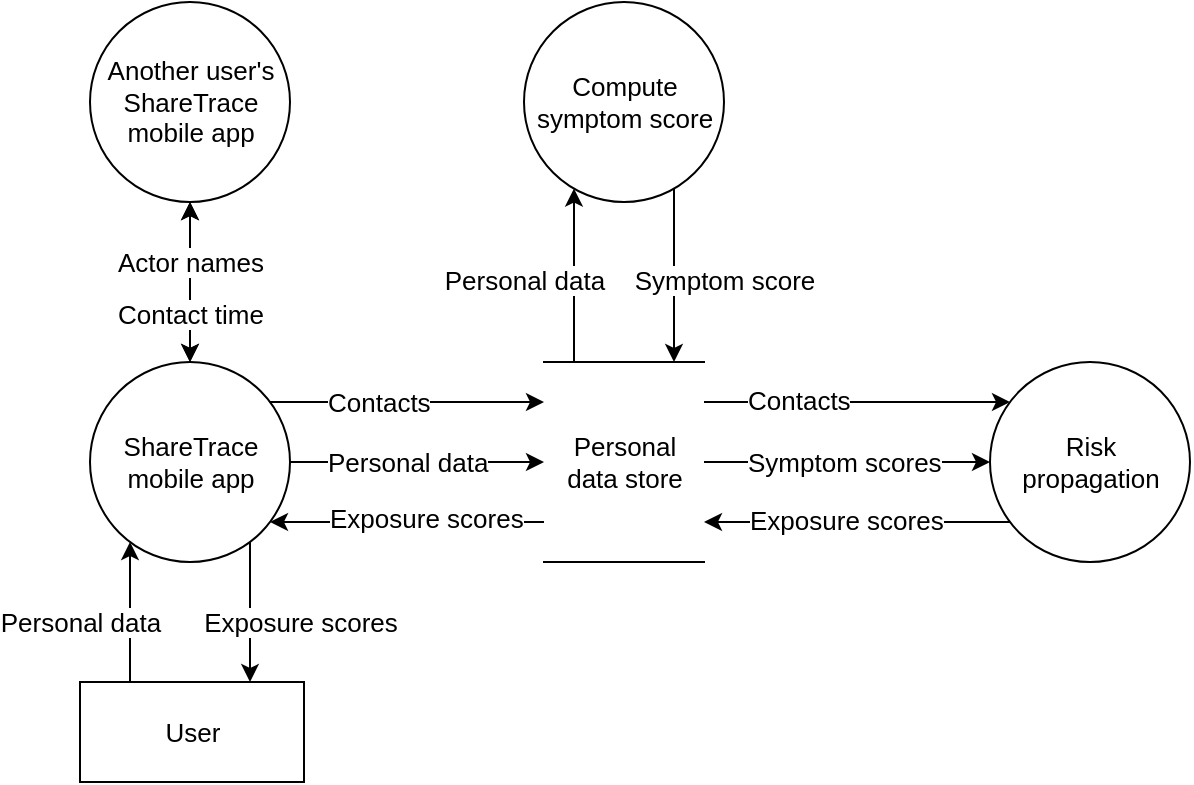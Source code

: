 <mxfile version="20.7.4" type="device"><diagram id="PH1CRiKUZ5LbQf-UvEpg" name="Page-1"><mxGraphModel dx="1195" dy="635" grid="1" gridSize="10" guides="1" tooltips="1" connect="1" arrows="1" fold="1" page="1" pageScale="1" pageWidth="850" pageHeight="1100" math="1" shadow="0"><root><mxCell id="0"/><mxCell id="1" parent="0"/><mxCell id="iPlT1yafazcn-hNW2Woq-14" style="edgeStyle=orthogonalEdgeStyle;rounded=0;orthogonalLoop=1;jettySize=auto;html=1;fontSize=13;" parent="1" source="iPlT1yafazcn-hNW2Woq-3" target="iPlT1yafazcn-hNW2Woq-7" edge="1"><mxGeometry relative="1" as="geometry"><Array as="points"><mxPoint x="445" y="290"/><mxPoint x="445" y="290"/></Array></mxGeometry></mxCell><mxCell id="iPlT1yafazcn-hNW2Woq-22" value="Symptom score" style="edgeLabel;html=1;align=center;verticalAlign=middle;resizable=0;points=[];fontSize=13;" parent="iPlT1yafazcn-hNW2Woq-14" vertex="1" connectable="0"><mxGeometry relative="1" as="geometry"><mxPoint x="25" y="2" as="offset"/></mxGeometry></mxCell><mxCell id="iPlT1yafazcn-hNW2Woq-3" value="Compute&lt;br style=&quot;font-size: 13px;&quot;&gt;symptom score" style="shape=ellipse;html=1;dashed=0;whitespace=wrap;perimeter=ellipsePerimeter;fontSize=13;" parent="1" vertex="1"><mxGeometry x="370" y="150" width="100" height="100" as="geometry"/></mxCell><mxCell id="iPlT1yafazcn-hNW2Woq-41" style="edgeStyle=orthogonalEdgeStyle;rounded=0;orthogonalLoop=1;jettySize=auto;html=1;fontSize=13;" parent="1" source="iPlT1yafazcn-hNW2Woq-4" target="iPlT1yafazcn-hNW2Woq-10" edge="1"><mxGeometry relative="1" as="geometry"><Array as="points"><mxPoint x="173" y="460"/><mxPoint x="173" y="460"/></Array></mxGeometry></mxCell><mxCell id="iPlT1yafazcn-hNW2Woq-42" value="Personal data" style="edgeLabel;html=1;align=center;verticalAlign=middle;resizable=0;points=[];fontSize=13;" parent="iPlT1yafazcn-hNW2Woq-41" vertex="1" connectable="0"><mxGeometry relative="1" as="geometry"><mxPoint x="-25" y="5" as="offset"/></mxGeometry></mxCell><mxCell id="iPlT1yafazcn-hNW2Woq-4" value="User" style="html=1;dashed=0;whitespace=wrap;fontSize=13;" parent="1" vertex="1"><mxGeometry x="148" y="490" width="112" height="50" as="geometry"/></mxCell><mxCell id="iPlT1yafazcn-hNW2Woq-13" style="edgeStyle=orthogonalEdgeStyle;rounded=0;orthogonalLoop=1;jettySize=auto;html=1;fontSize=13;" parent="1" target="iPlT1yafazcn-hNW2Woq-3" edge="1"><mxGeometry relative="1" as="geometry"><mxPoint x="395" y="330" as="sourcePoint"/><mxPoint x="395.02" y="255.726" as="targetPoint"/><Array as="points"><mxPoint x="395" y="290"/><mxPoint x="395" y="290"/></Array></mxGeometry></mxCell><mxCell id="iPlT1yafazcn-hNW2Woq-21" value="Personal data" style="edgeLabel;html=1;align=center;verticalAlign=middle;resizable=0;points=[];fontSize=13;" parent="iPlT1yafazcn-hNW2Woq-13" vertex="1" connectable="0"><mxGeometry relative="1" as="geometry"><mxPoint x="-25" y="2" as="offset"/></mxGeometry></mxCell><mxCell id="iPlT1yafazcn-hNW2Woq-23" style="edgeStyle=orthogonalEdgeStyle;rounded=0;orthogonalLoop=1;jettySize=auto;html=1;fontSize=13;" parent="1" source="iPlT1yafazcn-hNW2Woq-7" target="iPlT1yafazcn-hNW2Woq-37" edge="1"><mxGeometry relative="1" as="geometry"><mxPoint x="573.0" y="355.04" as="targetPoint"/><Array as="points"><mxPoint x="550" y="350"/><mxPoint x="550" y="350"/></Array></mxGeometry></mxCell><mxCell id="iPlT1yafazcn-hNW2Woq-32" value="Contacts" style="edgeLabel;html=1;align=left;verticalAlign=middle;resizable=0;points=[];fontSize=13;" parent="iPlT1yafazcn-hNW2Woq-23" vertex="1" connectable="0"><mxGeometry relative="1" as="geometry"><mxPoint x="-57" y="-1" as="offset"/></mxGeometry></mxCell><mxCell id="iPlT1yafazcn-hNW2Woq-27" value="" style="edgeStyle=orthogonalEdgeStyle;rounded=0;orthogonalLoop=1;jettySize=auto;html=1;fontSize=13;" parent="1" source="iPlT1yafazcn-hNW2Woq-7" target="iPlT1yafazcn-hNW2Woq-10" edge="1"><mxGeometry relative="1" as="geometry"><Array as="points"><mxPoint x="273" y="410"/><mxPoint x="273" y="410"/></Array><mxPoint as="offset"/></mxGeometry></mxCell><mxCell id="aetv08jTOYbSzp5qafx6-6" value="Exposure scores" style="edgeLabel;html=1;align=left;verticalAlign=middle;resizable=0;points=[];fontSize=13;" parent="iPlT1yafazcn-hNW2Woq-27" vertex="1" connectable="0"><mxGeometry x="0.061" y="-2" relative="1" as="geometry"><mxPoint x="-37" as="offset"/></mxGeometry></mxCell><mxCell id="ggxblMPXvvBswlZSksen-1" style="edgeStyle=orthogonalEdgeStyle;rounded=0;orthogonalLoop=1;jettySize=auto;html=1;exitX=1;exitY=0.5;exitDx=0;exitDy=0;fontSize=13;startArrow=none;startFill=0;" parent="1" source="iPlT1yafazcn-hNW2Woq-7" target="iPlT1yafazcn-hNW2Woq-37" edge="1"><mxGeometry relative="1" as="geometry"/></mxCell><mxCell id="ggxblMPXvvBswlZSksen-3" value="Symptom scores" style="edgeLabel;html=1;align=left;verticalAlign=middle;resizable=0;points=[];fontSize=13;" parent="ggxblMPXvvBswlZSksen-1" vertex="1" connectable="0"><mxGeometry x="0.061" relative="1" as="geometry"><mxPoint x="-56" as="offset"/></mxGeometry></mxCell><mxCell id="iPlT1yafazcn-hNW2Woq-7" value="Personal&lt;br style=&quot;font-size: 13px;&quot;&gt;data store" style="html=1;dashed=0;whitespace=wrap;shape=partialRectangle;right=0;left=0;fontSize=13;" parent="1" vertex="1"><mxGeometry x="380" y="330" width="80" height="100" as="geometry"/></mxCell><mxCell id="iPlT1yafazcn-hNW2Woq-12" style="edgeStyle=orthogonalEdgeStyle;rounded=0;orthogonalLoop=1;jettySize=auto;html=1;fontSize=13;" parent="1" source="iPlT1yafazcn-hNW2Woq-10" target="iPlT1yafazcn-hNW2Woq-7" edge="1"><mxGeometry relative="1" as="geometry"><Array as="points"><mxPoint x="273" y="380"/><mxPoint x="273" y="380"/></Array></mxGeometry></mxCell><mxCell id="iPlT1yafazcn-hNW2Woq-19" value="Personal data" style="edgeLabel;html=1;align=left;verticalAlign=middle;resizable=0;points=[];fontSize=13;" parent="iPlT1yafazcn-hNW2Woq-12" vertex="1" connectable="0"><mxGeometry relative="1" as="geometry"><mxPoint x="-47" as="offset"/></mxGeometry></mxCell><mxCell id="iPlT1yafazcn-hNW2Woq-47" value="" style="edgeStyle=orthogonalEdgeStyle;rounded=0;orthogonalLoop=1;jettySize=auto;html=1;fontSize=13;" parent="1" source="iPlT1yafazcn-hNW2Woq-10" target="iPlT1yafazcn-hNW2Woq-4" edge="1"><mxGeometry y="60" relative="1" as="geometry"><Array as="points"><mxPoint x="233" y="450"/><mxPoint x="233" y="450"/></Array><mxPoint as="offset"/></mxGeometry></mxCell><mxCell id="iPlT1yafazcn-hNW2Woq-48" value="Exposure scores" style="edgeLabel;html=1;align=center;verticalAlign=middle;resizable=0;points=[];fontSize=13;" parent="iPlT1yafazcn-hNW2Woq-47" vertex="1" connectable="0"><mxGeometry relative="1" as="geometry"><mxPoint x="25" y="5" as="offset"/></mxGeometry></mxCell><mxCell id="iPlT1yafazcn-hNW2Woq-60" value="" style="edgeStyle=orthogonalEdgeStyle;rounded=0;orthogonalLoop=1;jettySize=auto;html=1;fontSize=13;startArrow=classic;startFill=1;" parent="1" source="iPlT1yafazcn-hNW2Woq-10" target="iPlT1yafazcn-hNW2Woq-52" edge="1"><mxGeometry relative="1" as="geometry"/></mxCell><mxCell id="iPlT1yafazcn-hNW2Woq-10" value="ShareTrace&lt;br style=&quot;font-size: 13px;&quot;&gt;mobile app" style="shape=ellipse;html=1;dashed=0;whitespace=wrap;perimeter=ellipsePerimeter;fontSize=13;" parent="1" vertex="1"><mxGeometry x="153" y="330" width="100" height="100" as="geometry"/></mxCell><mxCell id="iPlT1yafazcn-hNW2Woq-18" style="edgeStyle=orthogonalEdgeStyle;rounded=0;orthogonalLoop=1;jettySize=auto;html=1;fontSize=13;" parent="1" source="iPlT1yafazcn-hNW2Woq-10" target="iPlT1yafazcn-hNW2Woq-7" edge="1"><mxGeometry relative="1" as="geometry"><mxPoint x="338" y="365" as="sourcePoint"/><mxPoint x="408" y="355" as="targetPoint"/><Array as="points"><mxPoint x="273" y="350"/><mxPoint x="273" y="350"/></Array></mxGeometry></mxCell><mxCell id="iPlT1yafazcn-hNW2Woq-20" value="Contacts" style="edgeLabel;html=1;align=left;verticalAlign=middle;resizable=0;points=[];fontSize=13;" parent="iPlT1yafazcn-hNW2Woq-18" vertex="1" connectable="0"><mxGeometry relative="1" as="geometry"><mxPoint x="-42" as="offset"/></mxGeometry></mxCell><mxCell id="iPlT1yafazcn-hNW2Woq-26" style="edgeStyle=orthogonalEdgeStyle;rounded=0;orthogonalLoop=1;jettySize=auto;html=1;fontSize=13;" parent="1" source="iPlT1yafazcn-hNW2Woq-37" target="iPlT1yafazcn-hNW2Woq-7" edge="1"><mxGeometry relative="1" as="geometry"><mxPoint x="583.251" y="379.749" as="sourcePoint"/><Array as="points"><mxPoint x="540" y="410"/><mxPoint x="540" y="410"/></Array></mxGeometry></mxCell><mxCell id="iPlT1yafazcn-hNW2Woq-33" value="Exposure scores" style="edgeLabel;html=1;align=left;verticalAlign=middle;resizable=0;points=[];fontSize=13;" parent="iPlT1yafazcn-hNW2Woq-26" vertex="1" connectable="0"><mxGeometry relative="1" as="geometry"><mxPoint x="-56" y="-1" as="offset"/></mxGeometry></mxCell><mxCell id="iPlT1yafazcn-hNW2Woq-37" value="Risk &lt;br&gt;propagation" style="shape=ellipse;html=1;dashed=0;whitespace=wrap;perimeter=ellipsePerimeter;fontSize=13;" parent="1" vertex="1"><mxGeometry x="603" y="330" width="100" height="100" as="geometry"/></mxCell><mxCell id="iPlT1yafazcn-hNW2Woq-52" value="Another user's&lt;br style=&quot;font-size: 13px;&quot;&gt;ShareTrace &lt;br&gt;mobile app" style="shape=ellipse;html=1;dashed=0;whitespace=wrap;perimeter=ellipsePerimeter;fontSize=13;" parent="1" vertex="1"><mxGeometry x="153" y="150" width="100" height="100" as="geometry"/></mxCell><mxCell id="iPlT1yafazcn-hNW2Woq-54" style="edgeStyle=orthogonalEdgeStyle;rounded=0;orthogonalLoop=1;jettySize=auto;html=1;fontSize=13;entryX=0.5;entryY=1;entryDx=0;entryDy=0;exitX=0.5;exitY=0;exitDx=0;exitDy=0;startArrow=classic;startFill=1;" parent="1" source="iPlT1yafazcn-hNW2Woq-10" target="iPlT1yafazcn-hNW2Woq-52" edge="1"><mxGeometry relative="1" as="geometry"><mxPoint x="223" y="300.0" as="sourcePoint"/><mxPoint x="384" y="300.0" as="targetPoint"/><Array as="points"/></mxGeometry></mxCell><mxCell id="iPlT1yafazcn-hNW2Woq-55" value="Actor names" style="edgeLabel;html=1;align=center;verticalAlign=middle;resizable=0;points=[];fontSize=13;" parent="iPlT1yafazcn-hNW2Woq-54" vertex="1" connectable="0"><mxGeometry relative="1" as="geometry"><mxPoint y="-10" as="offset"/></mxGeometry></mxCell><mxCell id="iPlT1yafazcn-hNW2Woq-61" value="Contact time" style="edgeLabel;html=1;align=center;verticalAlign=middle;resizable=0;points=[];fontSize=13;" parent="iPlT1yafazcn-hNW2Woq-54" vertex="1" connectable="0"><mxGeometry x="-0.257" relative="1" as="geometry"><mxPoint y="5" as="offset"/></mxGeometry></mxCell></root></mxGraphModel></diagram></mxfile>